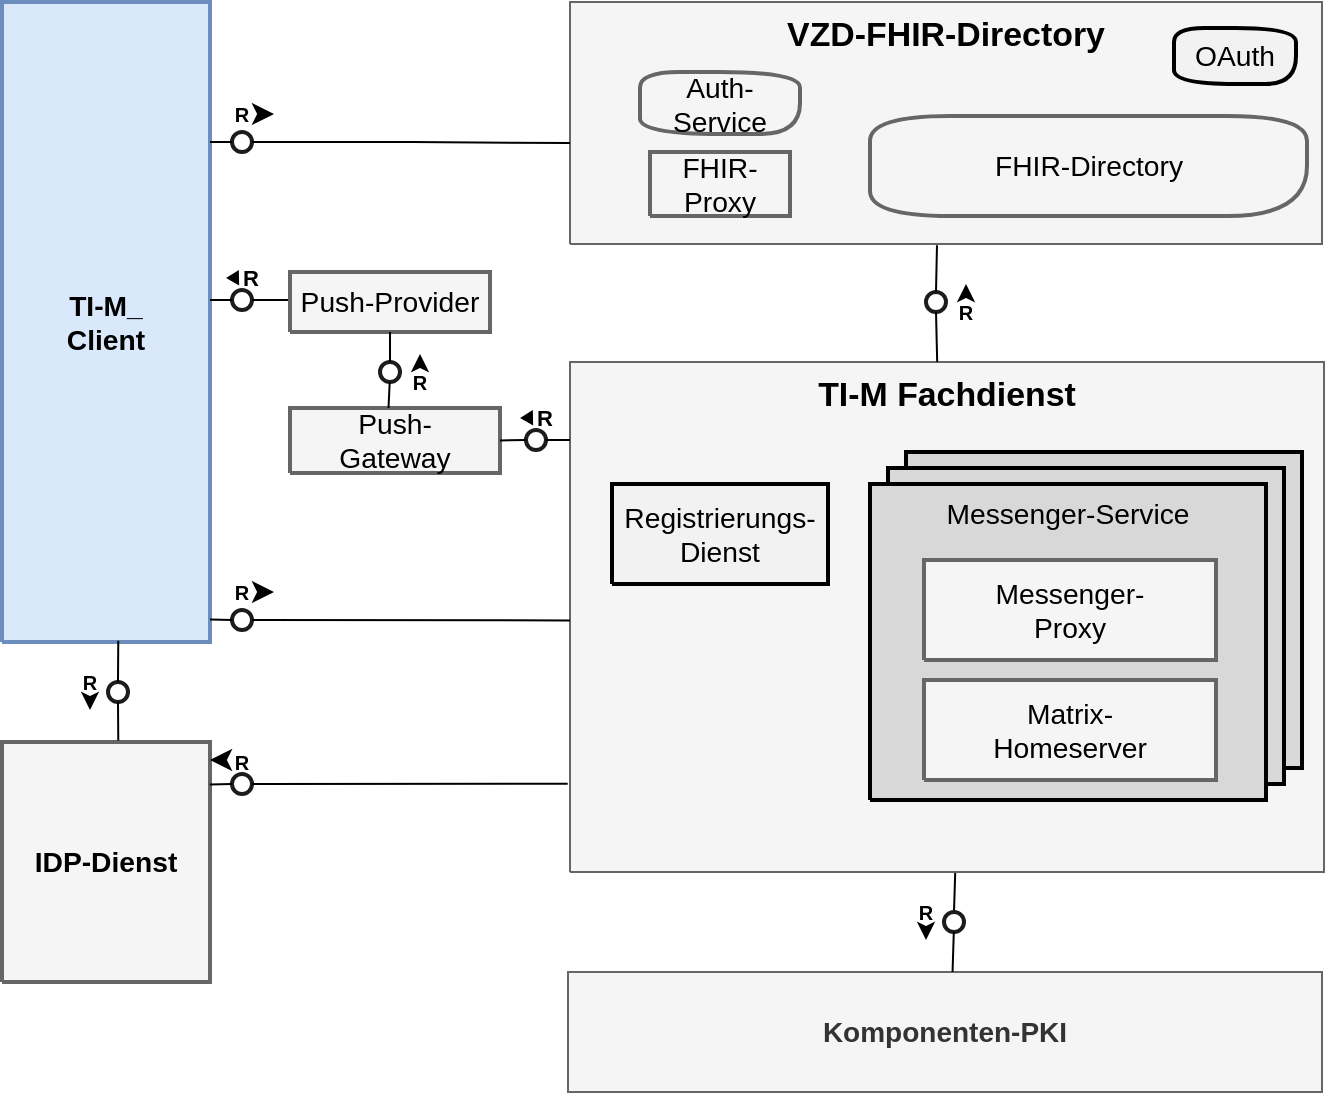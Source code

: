 <mxfile>
    <diagram name="Client" id="euBj5xrBh4o_RF6xaW2p">
        <mxGraphModel dx="1763" dy="774" grid="1" gridSize="10" guides="1" tooltips="1" connect="1" arrows="1" fold="1" page="1" pageScale="1" pageWidth="827" pageHeight="1169" math="0" shadow="0">
            <root>
                <mxCell id="0"/>
                <mxCell id="1" parent="0"/>
                <UserObject label="&lt;div style=&quot;font-size: 1px&quot;&gt;&lt;font style=&quot;font-size: 16.93px; color: rgb(0, 0, 0); direction: ltr; letter-spacing: 0px; line-height: 120%; opacity: 1;&quot;&gt;&lt;b style=&quot;&quot;&gt;VZD-FHIR-Directory&lt;br&gt;&lt;/b&gt;&lt;/font&gt;&lt;/div&gt;" tags="Hintergrund" id="2">
                    <mxCell style="verticalAlign=top;align=center;vsdxID=1;fillColor=#f5f5f5;shape=stencil(nZBLDoAgDERP0z3SIyjew0SURgSD+Lu9kMZoXLhwN9O+tukAlrNpJg1SzDH4QW/URgNYgZTkjA4UkwJUgGXng+6DX1zLfmoymdXo17xh5zmRJ6Q42BWCfc2oJfdAr+Yv+AP9Cb7OJ3H/2JG1HNGz/84klThPVCc=);strokeColor=#666666;points=[];labelBackgroundColor=none;rounded=0;html=1;whiteSpace=wrap;fontColor=#333333;" vertex="1" parent="1">
                        <mxGeometry x="340" y="35" width="376" height="121" as="geometry"/>
                    </mxCell>
                </UserObject>
                <mxCell id="3" style="edgeStyle=none;html=1;entryX=0.5;entryY=0;entryDx=0;entryDy=0;endArrow=none;endFill=0;exitX=0.511;exitY=0.996;exitDx=0;exitDy=0;exitPerimeter=0;" edge="1" parent="1" source="4" target="58">
                    <mxGeometry relative="1" as="geometry">
                        <mxPoint x="530" y="470" as="sourcePoint"/>
                    </mxGeometry>
                </mxCell>
                <UserObject label="&lt;div style=&quot;font-size: 1px&quot;&gt;&lt;font style=&quot;font-size: 16.93px; color: rgb(0, 0, 0); direction: ltr; letter-spacing: 0px; line-height: 120%; opacity: 1;&quot;&gt;&lt;b style=&quot;&quot;&gt;     TI-M Fachdienst&lt;br&gt;&lt;/b&gt;&lt;/font&gt;&lt;/div&gt;" tags="Hintergrund" id="4">
                    <mxCell style="verticalAlign=top;align=center;vsdxID=2;fillColor=#f5f5f5;shape=stencil(nZBLDoAgDERP0z3SIyjew0SURgSD+Lu9kMZoXLhwN9O+tukAlrNpJg1SzDH4QW/URgNYgZTkjA4UkwJUgGXng+6DX1zLfmoymdXo17xh5zmRJ6Q42BWCfc2oJfdAr+Yv+AP9Cb7OJ3H/2JG1HNGz/84klThPVCc=);points=[];labelBackgroundColor=none;rounded=0;html=1;whiteSpace=wrap;strokeColor=#666666;fontColor=#333333;" vertex="1" parent="1">
                        <mxGeometry x="340" y="215" width="377" height="255" as="geometry"/>
                    </mxCell>
                </UserObject>
                <UserObject label="&lt;div style=&quot;font-size: 1px&quot;&gt;&lt;font style=&quot;font-size:14.11px;font-family:Arial;color:#000000;direction:ltr;letter-spacing:0px;line-height:120%;opacity:1&quot;&gt;Registrierungs-&lt;br/&gt;Dienst&lt;br/&gt;&lt;/font&gt;&lt;/div&gt;" tags="Hintergrund" id="5">
                    <mxCell style="verticalAlign=middle;align=center;vsdxID=6;fillColor=#f2f2f2;gradientColor=none;shape=stencil(nZBLDoAgDERP0z3SIyjew0SURgSD+Lu9kMZoXLhwN9O+tukAlrNpJg1SzDH4QW/URgNYgZTkjA4UkwJUgGXng+6DX1zLfmoymdXo17xh5zmRJ6Q42BWCfc2oJfdAr+Yv+AP9Cb7OJ3H/2JG1HNGz/84klThPVCc=);strokeColor=#000000;strokeWidth=2;spacingTop=-1;spacingBottom=-1;spacingLeft=-1;spacingRight=-1;points=[[0.5,0,0],[1,0.5,0],[0.5,0.5,0],[0.5,0.5,0]];labelBackgroundColor=none;rounded=0;html=1;whiteSpace=wrap;" vertex="1" parent="1">
                        <mxGeometry x="361" y="276" width="108" height="50" as="geometry"/>
                    </mxCell>
                </UserObject>
                <UserObject label="&lt;div style=&quot;font-size: 1px&quot;&gt;&lt;font style=&quot;font-size:14.11px;font-family:Arial;color:#000000;direction:ltr;letter-spacing:0px;line-height:120%;opacity:1&quot;&gt;&lt;b&gt;TI-M_&lt;/b&gt;&lt;/font&gt;&lt;/div&gt;&lt;div style=&quot;font-size: 1px&quot;&gt;&lt;font style=&quot;font-size:14.11px;font-family:Arial;color:#000000;direction:ltr;letter-spacing:0px;line-height:120%;opacity:1&quot;&gt;&lt;b&gt;Client&lt;/b&gt;&lt;/font&gt;&lt;/div&gt;" tags="Hintergrund" id="6">
                    <mxCell style="verticalAlign=middle;align=center;vsdxID=7;fillColor=#dae8fc;shape=stencil(nZBLDoAgDERP0z3SIyjew0SURgSD+Lu9kMZoXLhwN9O+tukAlrNpJg1SzDH4QW/URgNYgZTkjA4UkwJUgGXng+6DX1zLfmoymdXo17xh5zmRJ6Q42BWCfc2oJfdAr+Yv+AP9Cb7OJ3H/2JG1HNGz/84klThPVCc=);strokeColor=#6c8ebf;strokeWidth=2;spacingTop=-1;spacingBottom=-1;spacingLeft=-1;spacingRight=-1;points=[[0.5,0,0],[1,0.5,0],[0.5,0.5,0],[0.5,0.5,0]];labelBackgroundColor=none;rounded=0;html=1;whiteSpace=wrap;" vertex="1" parent="1">
                        <mxGeometry x="56" y="35" width="104" height="320" as="geometry"/>
                    </mxCell>
                </UserObject>
                <UserObject label="&lt;div style=&quot;font-size: 1px&quot;&gt;&lt;font style=&quot;font-size:14.11px;font-family:Arial;color:#000000;direction:ltr;letter-spacing:0px;line-height:120%;opacity:1&quot;&gt;Push-&lt;br/&gt;Gateway&lt;br/&gt;&lt;/font&gt;&lt;/div&gt;" tags="Hintergrund" id="7">
                    <mxCell style="verticalAlign=middle;align=center;vsdxID=9;fillColor=#f5f5f5;shape=stencil(nZBLDoAgDERP0z3SIyjew0SURgSD+Lu9kMZoXLhwN9O+tukAlrNpJg1SzDH4QW/URgNYgZTkjA4UkwJUgGXng+6DX1zLfmoymdXo17xh5zmRJ6Q42BWCfc2oJfdAr+Yv+AP9Cb7OJ3H/2JG1HNGz/84klThPVCc=);strokeWidth=2;spacingTop=-1;spacingBottom=-1;spacingLeft=-1;spacingRight=-1;points=[[0.5,0,0],[1,0.5,0],[0.5,0.5,0],[0.5,0.5,0]];labelBackgroundColor=none;rounded=0;html=1;whiteSpace=wrap;strokeColor=#666666;fontColor=#333333;" vertex="1" parent="1">
                        <mxGeometry x="200" y="238" width="105" height="32.5" as="geometry"/>
                    </mxCell>
                </UserObject>
                <UserObject label="&lt;div style=&quot;font-size: 1px&quot;&gt;&lt;font style=&quot;font-size:14.11px;font-family:Arial;color:#000000;direction:ltr;letter-spacing:0px;line-height:120%;opacity:1&quot;&gt;FHIR-Directory&lt;br/&gt;&lt;/font&gt;&lt;/div&gt;" tags="Hintergrund" id="8">
                    <mxCell style="verticalAlign=middle;align=center;vsdxID=10;fillColor=#f5f5f5;shape=stencil(nZE9DsIwDIVP4xWFWAydS7kAJ4iIIRYhqdLwe3rSukhRB4Zmst/7YkvPgO3gTE+g1ZBTvNKTbXaAe9Cag6PEuVSAHWB7jokuKd6Dlb43hdRqUsjKn+1Ia2XS6cgfEg2bTVO93czIkFt8jMtfgiqx3vMwJf1BUM+hQn/mKvgPuhJcrC/FFI8Ex95LurW/jLNIcgrsvg==);strokeColor=#666666;strokeWidth=2;spacingTop=2;spacingBottom=2;spacingLeft=3;spacingRight=3;points=[[0.5,0,0],[1,0.5,0],[0.5,0.5,0],[0.5,0.5,0]];labelBackgroundColor=none;rounded=1;html=1;whiteSpace=wrap;fontColor=#333333;" vertex="1" parent="1">
                        <mxGeometry x="490" y="92" width="218.5" height="50" as="geometry"/>
                    </mxCell>
                </UserObject>
                <UserObject label="&lt;div style=&quot;font-size: 1px&quot;&gt;&lt;font style=&quot;font-size:14.11px;font-family:Arial;color:#000000;direction:ltr;letter-spacing:0px;line-height:120%;opacity:1&quot;&gt;FHIR-Proxy&lt;br/&gt;&lt;/font&gt;&lt;/div&gt;" tags="Hintergrund" id="9">
                    <mxCell style="verticalAlign=middle;align=center;vsdxID=11;fillColor=#f5f5f5;shape=stencil(nZBLDoAgDERP0z3SIyjew0SURgSD+Lu9kMZoXLhwN9O+tukAlrNpJg1SzDH4QW/URgNYgZTkjA4UkwJUgGXng+6DX1zLfmoymdXo17xh5zmRJ6Q42BWCfc2oJfdAr+Yv+AP9Cb7OJ3H/2JG1HNGz/84klThPVCc=);strokeColor=#666666;strokeWidth=2;spacingTop=-1;spacingBottom=-1;spacingLeft=-1;spacingRight=-1;points=[[0.5,0,0],[1,0.5,0],[0.5,0.5,0],[0.5,0.5,0]];labelBackgroundColor=none;rounded=0;html=1;whiteSpace=wrap;fontColor=#333333;" vertex="1" parent="1">
                        <mxGeometry x="380" y="110" width="70" height="32" as="geometry"/>
                    </mxCell>
                </UserObject>
                <UserObject label="&lt;div style=&quot;font-size: 1px&quot;&gt;&lt;font style=&quot;font-size: 14.11px; color: rgb(0, 0, 0); direction: ltr; letter-spacing: 0px; line-height: 120%; opacity: 1;&quot;&gt;&lt;b style=&quot;&quot;&gt;IDP-Dienst&lt;br&gt;&lt;/b&gt;&lt;/font&gt;&lt;/div&gt;" tags="Hintergrund" id="10">
                    <mxCell style="verticalAlign=middle;align=center;vsdxID=12;shape=stencil(nZBLDoAgDERP0z3SIyjew0SURgSD+Lu9kMZoXLhwN9O+tukAlrNpJg1SzDH4QW/URgNYgZTkjA4UkwJUgGXng+6DX1zLfmoymdXo17xh5zmRJ6Q42BWCfc2oJfdAr+Yv+AP9Cb7OJ3H/2JG1HNGz/84klThPVCc=);strokeWidth=2;spacingTop=-1;spacingBottom=-1;spacingLeft=-1;spacingRight=-1;points=[[0.5,0,0],[1,0.5,0],[0.5,0.5,0],[0.5,0.5,0]];labelBackgroundColor=none;rounded=0;html=1;whiteSpace=wrap;fillColor=#f5f5f5;strokeColor=#666666;fontColor=#333333;" vertex="1" parent="1">
                        <mxGeometry x="56" y="405" width="104" height="120" as="geometry"/>
                    </mxCell>
                </UserObject>
                <UserObject label="&lt;div style=&quot;font-size: 1px&quot;&gt;&lt;font style=&quot;font-size:14.11px;font-family:Arial;color:#000000;direction:ltr;letter-spacing:0px;line-height:120%;opacity:1&quot;&gt;OAuth&lt;br/&gt;&lt;/font&gt;&lt;/div&gt;" tags="Hintergrund" id="11">
                    <mxCell style="verticalAlign=middle;align=center;vsdxID=33;fillColor=#f2f2f2;gradientColor=none;shape=stencil(nZE9DsIwDIVP4xWFWAydS7kAJ4iIIRYhqdLwe3rSukhRB4Zmst/7YkvPgO3gTE+g1ZBTvNKTbXaAe9Cag6PEuVSAHWB7jokuKd6Dlb43hdRqUsjKn+1Ia2XS6cgfEg2bTVO93czIkFt8jMtfgiqx3vMwJf1BUM+hQn/mKvgPuhJcrC/FFI8Ex95LurW/jLNIcgrsvg==);strokeColor=#000000;strokeWidth=2;spacingTop=2;spacingBottom=2;spacingLeft=3;spacingRight=3;points=[[0.5,0,0],[1,0.5,0],[0.5,0.5,0],[0.5,0.5,0]];labelBackgroundColor=none;rounded=1;html=1;whiteSpace=wrap;" vertex="1" parent="1">
                        <mxGeometry x="642" y="48" width="61" height="28" as="geometry"/>
                    </mxCell>
                </UserObject>
                <UserObject label="&lt;div style=&quot;font-size: 1px&quot;&gt;&lt;font style=&quot;font-size:14.11px;font-family:Arial;color:#000000;direction:ltr;letter-spacing:0px;line-height:120%;opacity:1&quot;&gt;Auth-Service&lt;br/&gt;&lt;/font&gt;&lt;/div&gt;" tags="Hintergrund" id="12">
                    <mxCell style="verticalAlign=middle;align=center;vsdxID=40;fillColor=#f5f5f5;shape=stencil(nZE9DsIwDIVP4xWFWAydS7kAJ4iIIRYhqdLwe3rSukhRB4Zmst/7YkvPgO3gTE+g1ZBTvNKTbXaAe9Cag6PEuVSAHWB7jokuKd6Dlb43hdRqUsjKn+1Ia2XS6cgfEg2bTVO93czIkFt8jMtfgiqx3vMwJf1BUM+hQn/mKvgPuhJcrC/FFI8Ex95LurW/jLNIcgrsvg==);strokeColor=#666666;strokeWidth=2;spacingTop=2;spacingBottom=2;spacingLeft=3;spacingRight=3;points=[[0.5,0,0],[1,0.5,0],[0.5,0.5,0],[0.5,0.5,0]];labelBackgroundColor=none;rounded=1;html=1;whiteSpace=wrap;fontColor=#333333;" vertex="1" parent="1">
                        <mxGeometry x="375" y="70" width="80" height="31" as="geometry"/>
                    </mxCell>
                </UserObject>
                <UserObject label="&lt;div style=&quot;font-size: 1px&quot;&gt;&lt;/div&gt;" tags="Hintergrund" id="13">
                    <mxCell style="verticalAlign=top;align=center;vsdxID=41;fillColor=#d8d8d8;gradientColor=none;shape=stencil(nZBLDoAgDERP0z3SIyjew0SURgSD+Lu9kMZoXLhwN9O+tukAlrNpJg1SzDH4QW/URgNYgZTkjA4UkwJUgGXng+6DX1zLfmoymdXo17xh5zmRJ6Q42BWCfc2oJfdAr+Yv+AP9Cb7OJ3H/2JG1HNGz/84klThPVCc=);strokeWidth=2;points=[];labelBackgroundColor=none;rounded=0;html=1;whiteSpace=wrap;" vertex="1" parent="1">
                        <mxGeometry x="508" y="260" width="198" height="158" as="geometry"/>
                    </mxCell>
                </UserObject>
                <UserObject label="&lt;div style=&quot;font-size: 1px&quot;&gt;&lt;/div&gt;" tags="Hintergrund" id="14">
                    <mxCell style="verticalAlign=top;align=center;vsdxID=42;fillColor=#d8d8d8;gradientColor=none;shape=stencil(nZBLDoAgDERP0z3SIyjew0SURgSD+Lu9kMZoXLhwN9O+tukAlrNpJg1SzDH4QW/URgNYgZTkjA4UkwJUgGXng+6DX1zLfmoymdXo17xh5zmRJ6Q42BWCfc2oJfdAr+Yv+AP9Cb7OJ3H/2JG1HNGz/84klThPVCc=);strokeWidth=2;points=[];labelBackgroundColor=none;rounded=0;html=1;whiteSpace=wrap;" vertex="1" parent="1">
                        <mxGeometry x="499" y="268" width="198" height="158" as="geometry"/>
                    </mxCell>
                </UserObject>
                <UserObject label="&lt;div style=&quot;font-size: 1px&quot;&gt;&lt;font style=&quot;font-size:14.11px;font-family:Arial;color:#000000;direction:ltr;letter-spacing:0px;line-height:120%;opacity:1&quot;&gt;Messenger-Service&lt;br/&gt;&lt;/font&gt;&lt;/div&gt;" tags="Hintergrund" id="15">
                    <mxCell style="verticalAlign=top;align=center;vsdxID=43;fillColor=#d8d8d8;gradientColor=none;shape=stencil(nZBLDoAgDERP0z3SIyjew0SURgSD+Lu9kMZoXLhwN9O+tukAlrNpJg1SzDH4QW/URgNYgZTkjA4UkwJUgGXng+6DX1zLfmoymdXo17xh5zmRJ6Q42BWCfc2oJfdAr+Yv+AP9Cb7OJ3H/2JG1HNGz/84klThPVCc=);strokeWidth=2;points=[];labelBackgroundColor=none;rounded=0;html=1;whiteSpace=wrap;" vertex="1" parent="1">
                        <mxGeometry x="490" y="276" width="198" height="158" as="geometry"/>
                    </mxCell>
                </UserObject>
                <UserObject label="&lt;div style=&quot;font-size: 1px&quot;&gt;&lt;font style=&quot;font-size:14.11px;font-family:Arial;color:#000000;direction:ltr;letter-spacing:0px;line-height:120%;opacity:1&quot;&gt;Messenger-&lt;br/&gt;Proxy&lt;br/&gt;&lt;/font&gt;&lt;/div&gt;" tags="Hintergrund" id="16">
                    <mxCell style="verticalAlign=middle;align=center;vsdxID=44;fillColor=#f5f5f5;shape=stencil(nZBLDoAgDERP0z3SIyjew0SURgSD+Lu9kMZoXLhwN9O+tukAlrNpJg1SzDH4QW/URgNYgZTkjA4UkwJUgGXng+6DX1zLfmoymdXo17xh5zmRJ6Q42BWCfc2oJfdAr+Yv+AP9Cb7OJ3H/2JG1HNGz/84klThPVCc=);strokeColor=#666666;strokeWidth=2;spacingTop=-1;spacingBottom=-1;spacingLeft=-1;spacingRight=-1;points=[[0.5,0,0],[1,0.5,0],[0.5,0.5,0],[0.5,0.5,0]];labelBackgroundColor=none;rounded=0;html=1;whiteSpace=wrap;fontColor=#333333;" vertex="1" parent="1">
                        <mxGeometry x="517" y="314" width="146" height="50" as="geometry"/>
                    </mxCell>
                </UserObject>
                <UserObject label="&lt;div style=&quot;font-size: 1px&quot;&gt;&lt;font style=&quot;font-size:14.11px;font-family:Arial;color:#000000;direction:ltr;letter-spacing:0px;line-height:120%;opacity:1&quot;&gt;Matrix-&lt;br/&gt;Homeserver&lt;br/&gt;&lt;/font&gt;&lt;/div&gt;" tags="Hintergrund" id="17">
                    <mxCell style="verticalAlign=middle;align=center;vsdxID=45;fillColor=#f5f5f5;shape=stencil(nZBLDoAgDERP0z3SIyjew0SURgSD+Lu9kMZoXLhwN9O+tukAlrNpJg1SzDH4QW/URgNYgZTkjA4UkwJUgGXng+6DX1zLfmoymdXo17xh5zmRJ6Q42BWCfc2oJfdAr+Yv+AP9Cb7OJ3H/2JG1HNGz/84klThPVCc=);strokeWidth=2;spacingTop=-1;spacingBottom=-1;spacingLeft=-1;spacingRight=-1;points=[[0.5,0,0],[1,0.5,0],[0.5,0.5,0],[0.5,0.5,0]];labelBackgroundColor=none;rounded=0;html=1;whiteSpace=wrap;strokeColor=#666666;fontColor=#333333;" vertex="1" parent="1">
                        <mxGeometry x="517" y="374" width="146" height="50" as="geometry"/>
                    </mxCell>
                </UserObject>
                <mxCell id="18" vertex="1" parent="1">
                    <mxGeometry x="176" y="425" as="geometry"/>
                </mxCell>
                <mxCell id="19" value="" style="group" vertex="1" connectable="0" parent="1">
                    <mxGeometry x="156" y="320" width="40" height="29" as="geometry"/>
                </mxCell>
                <mxCell id="20" value="R" style="text;html=1;strokeColor=none;fillColor=none;align=center;verticalAlign=middle;whiteSpace=wrap;overflow=hidden;fontFamily=Helvetica;fontSize=10;fontColor=#000000;fontStyle=1" vertex="1" parent="19">
                    <mxGeometry width="40" height="20" as="geometry"/>
                </mxCell>
                <mxCell id="21" value="" style="ellipse;whiteSpace=wrap;html=1;strokeColor=#1C1C1C;fillColor=none;fontFamily=Tahoma;fontSize=14;fontColor=#525252;align=center;strokeWidth=2;" vertex="1" parent="19">
                    <mxGeometry x="15" y="19" width="10" height="10" as="geometry"/>
                </mxCell>
                <mxCell id="22" style="edgeStyle=none;rounded=0;html=1;startArrow=none;startFill=0;endArrow=classic;endFill=1;jettySize=auto;orthogonalLoop=1;strokeColor=#000000;fontFamily=Helvetica;fontSize=10;fontColor=#000000;targetPerimeterSpacing=0;endSize=8;sourcePerimeterSpacing=0;startSize=0;" edge="1" parent="19">
                    <mxGeometry relative="1" as="geometry">
                        <mxPoint x="36" y="10" as="targetPoint"/>
                        <mxPoint x="28" y="10" as="sourcePoint"/>
                    </mxGeometry>
                </mxCell>
                <mxCell id="23" value="" style="group" vertex="1" connectable="0" parent="1">
                    <mxGeometry x="156" y="81" width="40" height="29" as="geometry"/>
                </mxCell>
                <mxCell id="24" value="R" style="text;html=1;strokeColor=none;fillColor=none;align=center;verticalAlign=middle;whiteSpace=wrap;overflow=hidden;fontFamily=Helvetica;fontSize=10;fontColor=#000000;fontStyle=1" vertex="1" parent="23">
                    <mxGeometry width="40" height="20" as="geometry"/>
                </mxCell>
                <mxCell id="25" value="" style="ellipse;whiteSpace=wrap;html=1;strokeColor=#1C1C1C;fillColor=none;fontFamily=Tahoma;fontSize=14;fontColor=#525252;align=center;strokeWidth=2;" vertex="1" parent="23">
                    <mxGeometry x="15" y="19" width="10" height="10" as="geometry"/>
                </mxCell>
                <mxCell id="26" style="edgeStyle=none;rounded=0;html=1;startArrow=none;startFill=0;endArrow=classic;endFill=1;jettySize=auto;orthogonalLoop=1;strokeColor=#000000;fontFamily=Helvetica;fontSize=10;fontColor=#000000;targetPerimeterSpacing=0;endSize=8;sourcePerimeterSpacing=0;startSize=0;" edge="1" parent="23">
                    <mxGeometry relative="1" as="geometry">
                        <mxPoint x="36" y="10" as="targetPoint"/>
                        <mxPoint x="28" y="10" as="sourcePoint"/>
                    </mxGeometry>
                </mxCell>
                <mxCell id="27" value="" style="group;rotation=-180;" vertex="1" connectable="0" parent="1">
                    <mxGeometry x="518" y="180" width="40" height="20" as="geometry"/>
                </mxCell>
                <mxCell id="28" value="" style="group;rotation=-180;" vertex="1" connectable="0" parent="27">
                    <mxGeometry width="40" height="20" as="geometry"/>
                </mxCell>
                <mxCell id="29" value="" style="group;rotation=-180;" vertex="1" connectable="0" parent="28">
                    <mxGeometry width="40" height="20" as="geometry"/>
                </mxCell>
                <mxCell id="30" value="" style="endArrow=classic;html=1;strokeColor=#000000;fontFamily=Helvetica;fontSize=14;fontColor=#525252;rounded=0;" edge="1" parent="29">
                    <mxGeometry width="50" height="50" relative="1" as="geometry">
                        <mxPoint x="20" y="1" as="sourcePoint"/>
                        <mxPoint x="20" y="-4" as="targetPoint"/>
                    </mxGeometry>
                </mxCell>
                <mxCell id="31" value="" style="ellipse;whiteSpace=wrap;html=1;strokeColor=#1C1C1C;fillColor=none;fontFamily=Tahoma;fontSize=14;fontColor=#525252;align=center;strokeWidth=2;rotation=-180;" vertex="1" parent="29">
                    <mxGeometry width="10" height="10" as="geometry"/>
                </mxCell>
                <mxCell id="32" value="R" style="text;html=1;strokeColor=none;fillColor=none;align=center;verticalAlign=middle;whiteSpace=wrap;overflow=hidden;fontFamily=Helvetica;fontSize=10;fontColor=#000000;fontStyle=1;rotation=0;" vertex="1" parent="29">
                    <mxGeometry width="40" height="20" as="geometry"/>
                </mxCell>
                <mxCell id="33" style="edgeStyle=orthogonalEdgeStyle;rounded=0;orthogonalLoop=1;jettySize=auto;html=1;exitX=1;exitY=0.5;exitDx=0;exitDy=0;entryX=0;entryY=0.583;entryDx=0;entryDy=0;entryPerimeter=0;endArrow=none;endFill=0;" edge="1" parent="1" source="25" target="2">
                    <mxGeometry relative="1" as="geometry"/>
                </mxCell>
                <mxCell id="34" value="" style="endArrow=none;html=1;rounded=0;entryX=0;entryY=0.5;entryDx=0;entryDy=0;" edge="1" parent="1" target="25">
                    <mxGeometry width="50" height="50" relative="1" as="geometry">
                        <mxPoint x="160" y="105" as="sourcePoint"/>
                        <mxPoint x="217" y="120" as="targetPoint"/>
                    </mxGeometry>
                </mxCell>
                <mxCell id="35" value="" style="endArrow=none;html=1;rounded=0;entryX=0.5;entryY=0;entryDx=0;entryDy=0;exitX=0.487;exitY=0;exitDx=0;exitDy=0;exitPerimeter=0;" edge="1" parent="1" source="4" target="31">
                    <mxGeometry width="50" height="50" relative="1" as="geometry">
                        <mxPoint x="458.5" y="215" as="sourcePoint"/>
                        <mxPoint x="460" y="190" as="targetPoint"/>
                    </mxGeometry>
                </mxCell>
                <mxCell id="36" value="" style="endArrow=none;html=1;rounded=0;exitX=1;exitY=0.871;exitDx=0;exitDy=0;exitPerimeter=0;entryX=0;entryY=0.5;entryDx=0;entryDy=0;" edge="1" parent="1" target="21">
                    <mxGeometry width="50" height="50" relative="1" as="geometry">
                        <mxPoint x="160" y="343.72" as="sourcePoint"/>
                        <mxPoint x="220" y="260" as="targetPoint"/>
                    </mxGeometry>
                </mxCell>
                <mxCell id="37" value="" style="endArrow=none;html=1;rounded=0;entryX=0;entryY=0.31;entryDx=0;entryDy=0;entryPerimeter=0;exitX=1;exitY=0.5;exitDx=0;exitDy=0;" edge="1" parent="1" source="21">
                    <mxGeometry width="50" height="50" relative="1" as="geometry">
                        <mxPoint x="200" y="310" as="sourcePoint"/>
                        <mxPoint x="340" y="344.2" as="targetPoint"/>
                    </mxGeometry>
                </mxCell>
                <mxCell id="38" value="" style="group" vertex="1" connectable="0" parent="1">
                    <mxGeometry x="80" y="365" width="40" height="20" as="geometry"/>
                </mxCell>
                <mxCell id="39" value="" style="group" vertex="1" connectable="0" parent="38">
                    <mxGeometry width="40" height="20" as="geometry"/>
                </mxCell>
                <mxCell id="40" value="" style="group" vertex="1" connectable="0" parent="39">
                    <mxGeometry width="40" height="20" as="geometry"/>
                </mxCell>
                <mxCell id="41" value="" style="endArrow=classic;html=1;strokeColor=#000000;fontFamily=Helvetica;fontSize=14;fontColor=#525252;rounded=0;" edge="1" parent="40">
                    <mxGeometry width="50" height="50" relative="1" as="geometry">
                        <mxPoint x="20" y="19" as="sourcePoint"/>
                        <mxPoint x="20" y="24" as="targetPoint"/>
                    </mxGeometry>
                </mxCell>
                <mxCell id="42" value="R" style="text;html=1;strokeColor=none;fillColor=none;align=center;verticalAlign=middle;whiteSpace=wrap;overflow=hidden;fontFamily=Helvetica;fontSize=10;fontColor=#000000;fontStyle=1" vertex="1" parent="40">
                    <mxGeometry width="40" height="20" as="geometry"/>
                </mxCell>
                <mxCell id="43" value="" style="ellipse;whiteSpace=wrap;html=1;strokeColor=#1C1C1C;fillColor=none;fontFamily=Tahoma;fontSize=14;fontColor=#525252;align=center;strokeWidth=2;" vertex="1" parent="40">
                    <mxGeometry x="29" y="10" width="10" height="10" as="geometry"/>
                </mxCell>
                <mxCell id="44" value="" style="endArrow=none;html=1;rounded=0;entryX=0.559;entryY=0.998;entryDx=0;entryDy=0;entryPerimeter=0;exitX=0.5;exitY=0;exitDx=0;exitDy=0;" edge="1" parent="1" source="43" target="6">
                    <mxGeometry width="50" height="50" relative="1" as="geometry">
                        <mxPoint x="150" y="410" as="sourcePoint"/>
                        <mxPoint x="200" y="360" as="targetPoint"/>
                    </mxGeometry>
                </mxCell>
                <mxCell id="45" value="" style="endArrow=none;html=1;rounded=0;entryX=0.5;entryY=1;entryDx=0;entryDy=0;exitX=0.559;exitY=-0.006;exitDx=0;exitDy=0;exitPerimeter=0;" edge="1" parent="1" source="10" target="43">
                    <mxGeometry width="50" height="50" relative="1" as="geometry">
                        <mxPoint x="70" y="450" as="sourcePoint"/>
                        <mxPoint x="120" y="400" as="targetPoint"/>
                    </mxGeometry>
                </mxCell>
                <mxCell id="46" value="" style="group;flipV=0;flipH=1;" vertex="1" connectable="0" parent="1">
                    <mxGeometry x="156" y="404" width="40" height="30" as="geometry"/>
                </mxCell>
                <mxCell id="47" value="R" style="text;html=1;strokeColor=none;fillColor=none;align=center;verticalAlign=middle;whiteSpace=wrap;overflow=hidden;fontFamily=Helvetica;fontSize=10;fontColor=#000000;fontStyle=1;flipV=1;flipH=1;" vertex="1" parent="46">
                    <mxGeometry y="1" width="40" height="20" as="geometry"/>
                </mxCell>
                <mxCell id="48" value="" style="ellipse;whiteSpace=wrap;html=1;strokeColor=#1C1C1C;fillColor=none;fontFamily=Tahoma;fontSize=14;fontColor=#525252;align=center;strokeWidth=2;" vertex="1" parent="46">
                    <mxGeometry x="15" y="17" width="10" height="10" as="geometry"/>
                </mxCell>
                <mxCell id="49" style="edgeStyle=none;rounded=0;html=1;startArrow=none;startFill=0;endArrow=classic;endFill=1;jettySize=auto;orthogonalLoop=1;strokeColor=#000000;fontFamily=Helvetica;fontSize=10;fontColor=#000000;targetPerimeterSpacing=0;endSize=8;sourcePerimeterSpacing=0;startSize=0;" edge="1" parent="46">
                    <mxGeometry relative="1" as="geometry">
                        <mxPoint x="4" y="10" as="targetPoint"/>
                        <mxPoint x="12" y="10" as="sourcePoint"/>
                    </mxGeometry>
                </mxCell>
                <mxCell id="50" value="" style="endArrow=none;html=1;rounded=0;entryX=0;entryY=0.5;entryDx=0;entryDy=0;exitX=0.999;exitY=0.177;exitDx=0;exitDy=0;exitPerimeter=0;" edge="1" parent="1" source="10" target="48">
                    <mxGeometry width="50" height="50" relative="1" as="geometry">
                        <mxPoint x="140" y="560" as="sourcePoint"/>
                        <mxPoint x="190" y="510" as="targetPoint"/>
                    </mxGeometry>
                </mxCell>
                <mxCell id="51" value="" style="endArrow=none;html=1;rounded=0;exitX=1;exitY=0.5;exitDx=0;exitDy=0;entryX=-0.003;entryY=0.827;entryDx=0;entryDy=0;entryPerimeter=0;" edge="1" parent="1" source="48" target="4">
                    <mxGeometry width="50" height="50" relative="1" as="geometry">
                        <mxPoint x="180" y="540" as="sourcePoint"/>
                        <mxPoint x="230" y="490" as="targetPoint"/>
                    </mxGeometry>
                </mxCell>
                <mxCell id="52" value="&lt;b&gt;&lt;font style=&quot;font-size: 14px;&quot;&gt;Komponenten-PKI&lt;/font&gt;&lt;/b&gt;" style="rounded=0;whiteSpace=wrap;html=1;fillColor=#f5f5f5;fontColor=#333333;strokeColor=#666666;" vertex="1" parent="1">
                    <mxGeometry x="339" y="520" width="377" height="60" as="geometry"/>
                </mxCell>
                <mxCell id="53" value="" style="group" vertex="1" connectable="0" parent="1">
                    <mxGeometry x="498" y="480" width="40" height="20" as="geometry"/>
                </mxCell>
                <mxCell id="54" value="" style="group" vertex="1" connectable="0" parent="53">
                    <mxGeometry width="40" height="20" as="geometry"/>
                </mxCell>
                <mxCell id="55" value="" style="group" vertex="1" connectable="0" parent="54">
                    <mxGeometry width="40" height="20" as="geometry"/>
                </mxCell>
                <mxCell id="56" value="" style="endArrow=classic;html=1;strokeColor=#000000;fontFamily=Helvetica;fontSize=14;fontColor=#525252;" edge="1" parent="55">
                    <mxGeometry width="50" height="50" relative="1" as="geometry">
                        <mxPoint x="20" y="19" as="sourcePoint"/>
                        <mxPoint x="20" y="24" as="targetPoint"/>
                    </mxGeometry>
                </mxCell>
                <mxCell id="57" value="R" style="text;html=1;strokeColor=none;fillColor=none;align=center;verticalAlign=middle;whiteSpace=wrap;overflow=hidden;fontFamily=Helvetica;fontSize=10;fontColor=#000000;fontStyle=1" vertex="1" parent="55">
                    <mxGeometry width="40" height="20" as="geometry"/>
                </mxCell>
                <mxCell id="58" value="" style="ellipse;whiteSpace=wrap;html=1;strokeColor=#1C1C1C;fillColor=none;fontFamily=Tahoma;fontSize=14;fontColor=#525252;align=center;strokeWidth=2;" vertex="1" parent="55">
                    <mxGeometry x="29" y="10" width="10" height="10" as="geometry"/>
                </mxCell>
                <mxCell id="59" style="edgeStyle=none;html=1;entryX=0.51;entryY=0;entryDx=0;entryDy=0;entryPerimeter=0;endArrow=none;endFill=0;" edge="1" parent="1" source="58" target="52">
                    <mxGeometry relative="1" as="geometry"/>
                </mxCell>
                <mxCell id="60" value="" style="group;flipH=1;" vertex="1" connectable="0" parent="1">
                    <mxGeometry x="169" y="238" width="22" height="21" as="geometry"/>
                </mxCell>
                <mxCell id="61" value="" style="shape=mxgraph.arrows2.wedgeArrow;html=1;bendable=0;startWidth=3.003;fillColor=strokeColor;defaultFillColor=invert;defaultGradientColor=invert;fontSize=11;endArrow=none;endFill=0;" edge="1" parent="60">
                    <mxGeometry width="100" height="100" relative="1" as="geometry">
                        <mxPoint x="5" y="-65.1" as="sourcePoint"/>
                        <mxPoint y="-65" as="targetPoint"/>
                    </mxGeometry>
                </mxCell>
                <mxCell id="62" value="" style="ellipse;whiteSpace=wrap;html=1;strokeColor=#1C1C1C;fillColor=none;fontFamily=Tahoma;fontSize=14;fontColor=#525252;align=center;strokeWidth=2;" vertex="1" parent="60">
                    <mxGeometry x="2" y="-59" width="10" height="10" as="geometry"/>
                </mxCell>
                <mxCell id="63" value="" style="group;flipH=1;" vertex="1" connectable="0" parent="1">
                    <mxGeometry x="316" y="238" width="22" height="21" as="geometry"/>
                </mxCell>
                <mxCell id="64" value="" style="shape=mxgraph.arrows2.wedgeArrow;html=1;bendable=0;startWidth=3.003;fillColor=strokeColor;defaultFillColor=invert;defaultGradientColor=invert;fontSize=11;endArrow=none;endFill=0;" edge="1" parent="63">
                    <mxGeometry width="100" height="100" relative="1" as="geometry">
                        <mxPoint x="5" y="4.9" as="sourcePoint"/>
                        <mxPoint y="5" as="targetPoint"/>
                    </mxGeometry>
                </mxCell>
                <mxCell id="65" value="" style="ellipse;whiteSpace=wrap;html=1;strokeColor=#1C1C1C;fillColor=none;fontFamily=Tahoma;fontSize=14;fontColor=#525252;align=center;strokeWidth=2;" vertex="1" parent="63">
                    <mxGeometry x="2" y="11" width="10" height="10" as="geometry"/>
                </mxCell>
                <mxCell id="66" value="&lt;b&gt;R&lt;/b&gt;" style="text;strokeColor=none;align=center;fillColor=none;html=1;verticalAlign=middle;whiteSpace=wrap;rounded=0;fontSize=11;spacing=2;" vertex="1" parent="63">
                    <mxGeometry x="1" width="21" height="9" as="geometry"/>
                </mxCell>
                <mxCell id="67" style="edgeStyle=none;html=1;entryX=-0.005;entryY=0.467;entryDx=0;entryDy=0;entryPerimeter=0;endArrow=none;endFill=0;" edge="1" parent="1" source="62" target="72">
                    <mxGeometry relative="1" as="geometry"/>
                </mxCell>
                <mxCell id="68" style="edgeStyle=none;html=1;exitX=0;exitY=0.5;exitDx=0;exitDy=0;endArrow=none;endFill=0;" edge="1" parent="1" source="62">
                    <mxGeometry relative="1" as="geometry">
                        <mxPoint x="160" y="184" as="targetPoint"/>
                    </mxGeometry>
                </mxCell>
                <mxCell id="69" style="edgeStyle=none;html=1;endArrow=none;endFill=0;entryX=1;entryY=0.5;entryDx=0;entryDy=0;entryPerimeter=0;" edge="1" parent="1" source="65" target="7">
                    <mxGeometry relative="1" as="geometry">
                        <mxPoint x="290" y="257" as="targetPoint"/>
                    </mxGeometry>
                </mxCell>
                <mxCell id="70" style="edgeStyle=none;html=1;endArrow=none;endFill=0;" edge="1" parent="1" source="65">
                    <mxGeometry relative="1" as="geometry">
                        <mxPoint x="340" y="254" as="targetPoint"/>
                    </mxGeometry>
                </mxCell>
                <mxCell id="71" style="edgeStyle=none;html=1;entryX=0.488;entryY=1.005;entryDx=0;entryDy=0;entryPerimeter=0;endArrow=none;endFill=0;" edge="1" parent="1" source="31" target="2">
                    <mxGeometry relative="1" as="geometry"/>
                </mxCell>
                <UserObject label="&lt;div style=&quot;font-size: 1px&quot;&gt;&lt;font style=&quot;font-size:14.11px;font-family:Arial;color:#000000;direction:ltr;letter-spacing:0px;line-height:120%;opacity:1&quot;&gt;Push-Provider&lt;/font&gt;&lt;/div&gt;" tags="Hintergrund" id="72">
                    <mxCell style="verticalAlign=middle;align=center;vsdxID=9;fillColor=#f5f5f5;shape=stencil(nZBLDoAgDERP0z3SIyjew0SURgSD+Lu9kMZoXLhwN9O+tukAlrNpJg1SzDH4QW/URgNYgZTkjA4UkwJUgGXng+6DX1zLfmoymdXo17xh5zmRJ6Q42BWCfc2oJfdAr+Yv+AP9Cb7OJ3H/2JG1HNGz/84klThPVCc=);strokeWidth=2;spacingTop=-1;spacingBottom=-1;spacingLeft=-1;spacingRight=-1;points=[[0.5,0,0],[1,0.5,0],[0.5,0.5,0],[0.5,0.5,0]];labelBackgroundColor=none;rounded=0;html=1;whiteSpace=wrap;strokeColor=#666666;fontColor=#333333;" vertex="1" parent="1">
                        <mxGeometry x="200" y="170" width="100" height="30" as="geometry"/>
                    </mxCell>
                </UserObject>
                <mxCell id="73" value="&lt;b&gt;R&lt;/b&gt;" style="text;strokeColor=none;align=center;fillColor=none;html=1;verticalAlign=middle;whiteSpace=wrap;rounded=0;fontSize=11;spacing=2;" vertex="1" parent="1">
                    <mxGeometry x="169.5" y="168" width="21" height="9" as="geometry"/>
                </mxCell>
                <mxCell id="74" value="" style="group;rotation=-180;" vertex="1" connectable="0" parent="1">
                    <mxGeometry x="245" y="215" width="40" height="20" as="geometry"/>
                </mxCell>
                <mxCell id="75" value="" style="group;rotation=-180;" vertex="1" connectable="0" parent="74">
                    <mxGeometry width="40" height="20" as="geometry"/>
                </mxCell>
                <mxCell id="76" value="" style="group;rotation=-180;" vertex="1" connectable="0" parent="75">
                    <mxGeometry width="40" height="20" as="geometry"/>
                </mxCell>
                <mxCell id="77" value="R" style="text;html=1;strokeColor=none;fillColor=none;align=center;verticalAlign=middle;whiteSpace=wrap;overflow=hidden;fontFamily=Helvetica;fontSize=10;fontColor=#000000;fontStyle=1;rotation=0;" vertex="1" parent="76">
                    <mxGeometry width="40" height="20" as="geometry"/>
                </mxCell>
                <mxCell id="78" value="" style="endArrow=classic;html=1;strokeColor=#000000;fontFamily=Helvetica;fontSize=14;fontColor=#525252;rounded=0;" edge="1" parent="76">
                    <mxGeometry width="50" height="50" relative="1" as="geometry">
                        <mxPoint x="20" y="1" as="sourcePoint"/>
                        <mxPoint x="20" y="-4" as="targetPoint"/>
                    </mxGeometry>
                </mxCell>
                <mxCell id="79" value="" style="ellipse;whiteSpace=wrap;html=1;strokeColor=#1C1C1C;fillColor=none;fontFamily=Tahoma;fontSize=14;fontColor=#525252;align=center;strokeWidth=2;rotation=-180;" vertex="1" parent="76">
                    <mxGeometry width="10" height="10" as="geometry"/>
                </mxCell>
                <mxCell id="80" style="edgeStyle=none;html=1;entryX=0.5;entryY=1;entryDx=0;entryDy=0;entryPerimeter=0;endArrow=none;endFill=0;" edge="1" parent="1" source="79" target="72">
                    <mxGeometry relative="1" as="geometry"/>
                </mxCell>
                <mxCell id="81" style="edgeStyle=none;html=1;entryX=0.469;entryY=0;entryDx=0;entryDy=0;entryPerimeter=0;endArrow=none;endFill=0;" edge="1" parent="1" source="79" target="7">
                    <mxGeometry relative="1" as="geometry"/>
                </mxCell>
            </root>
        </mxGraphModel>
    </diagram>
</mxfile>